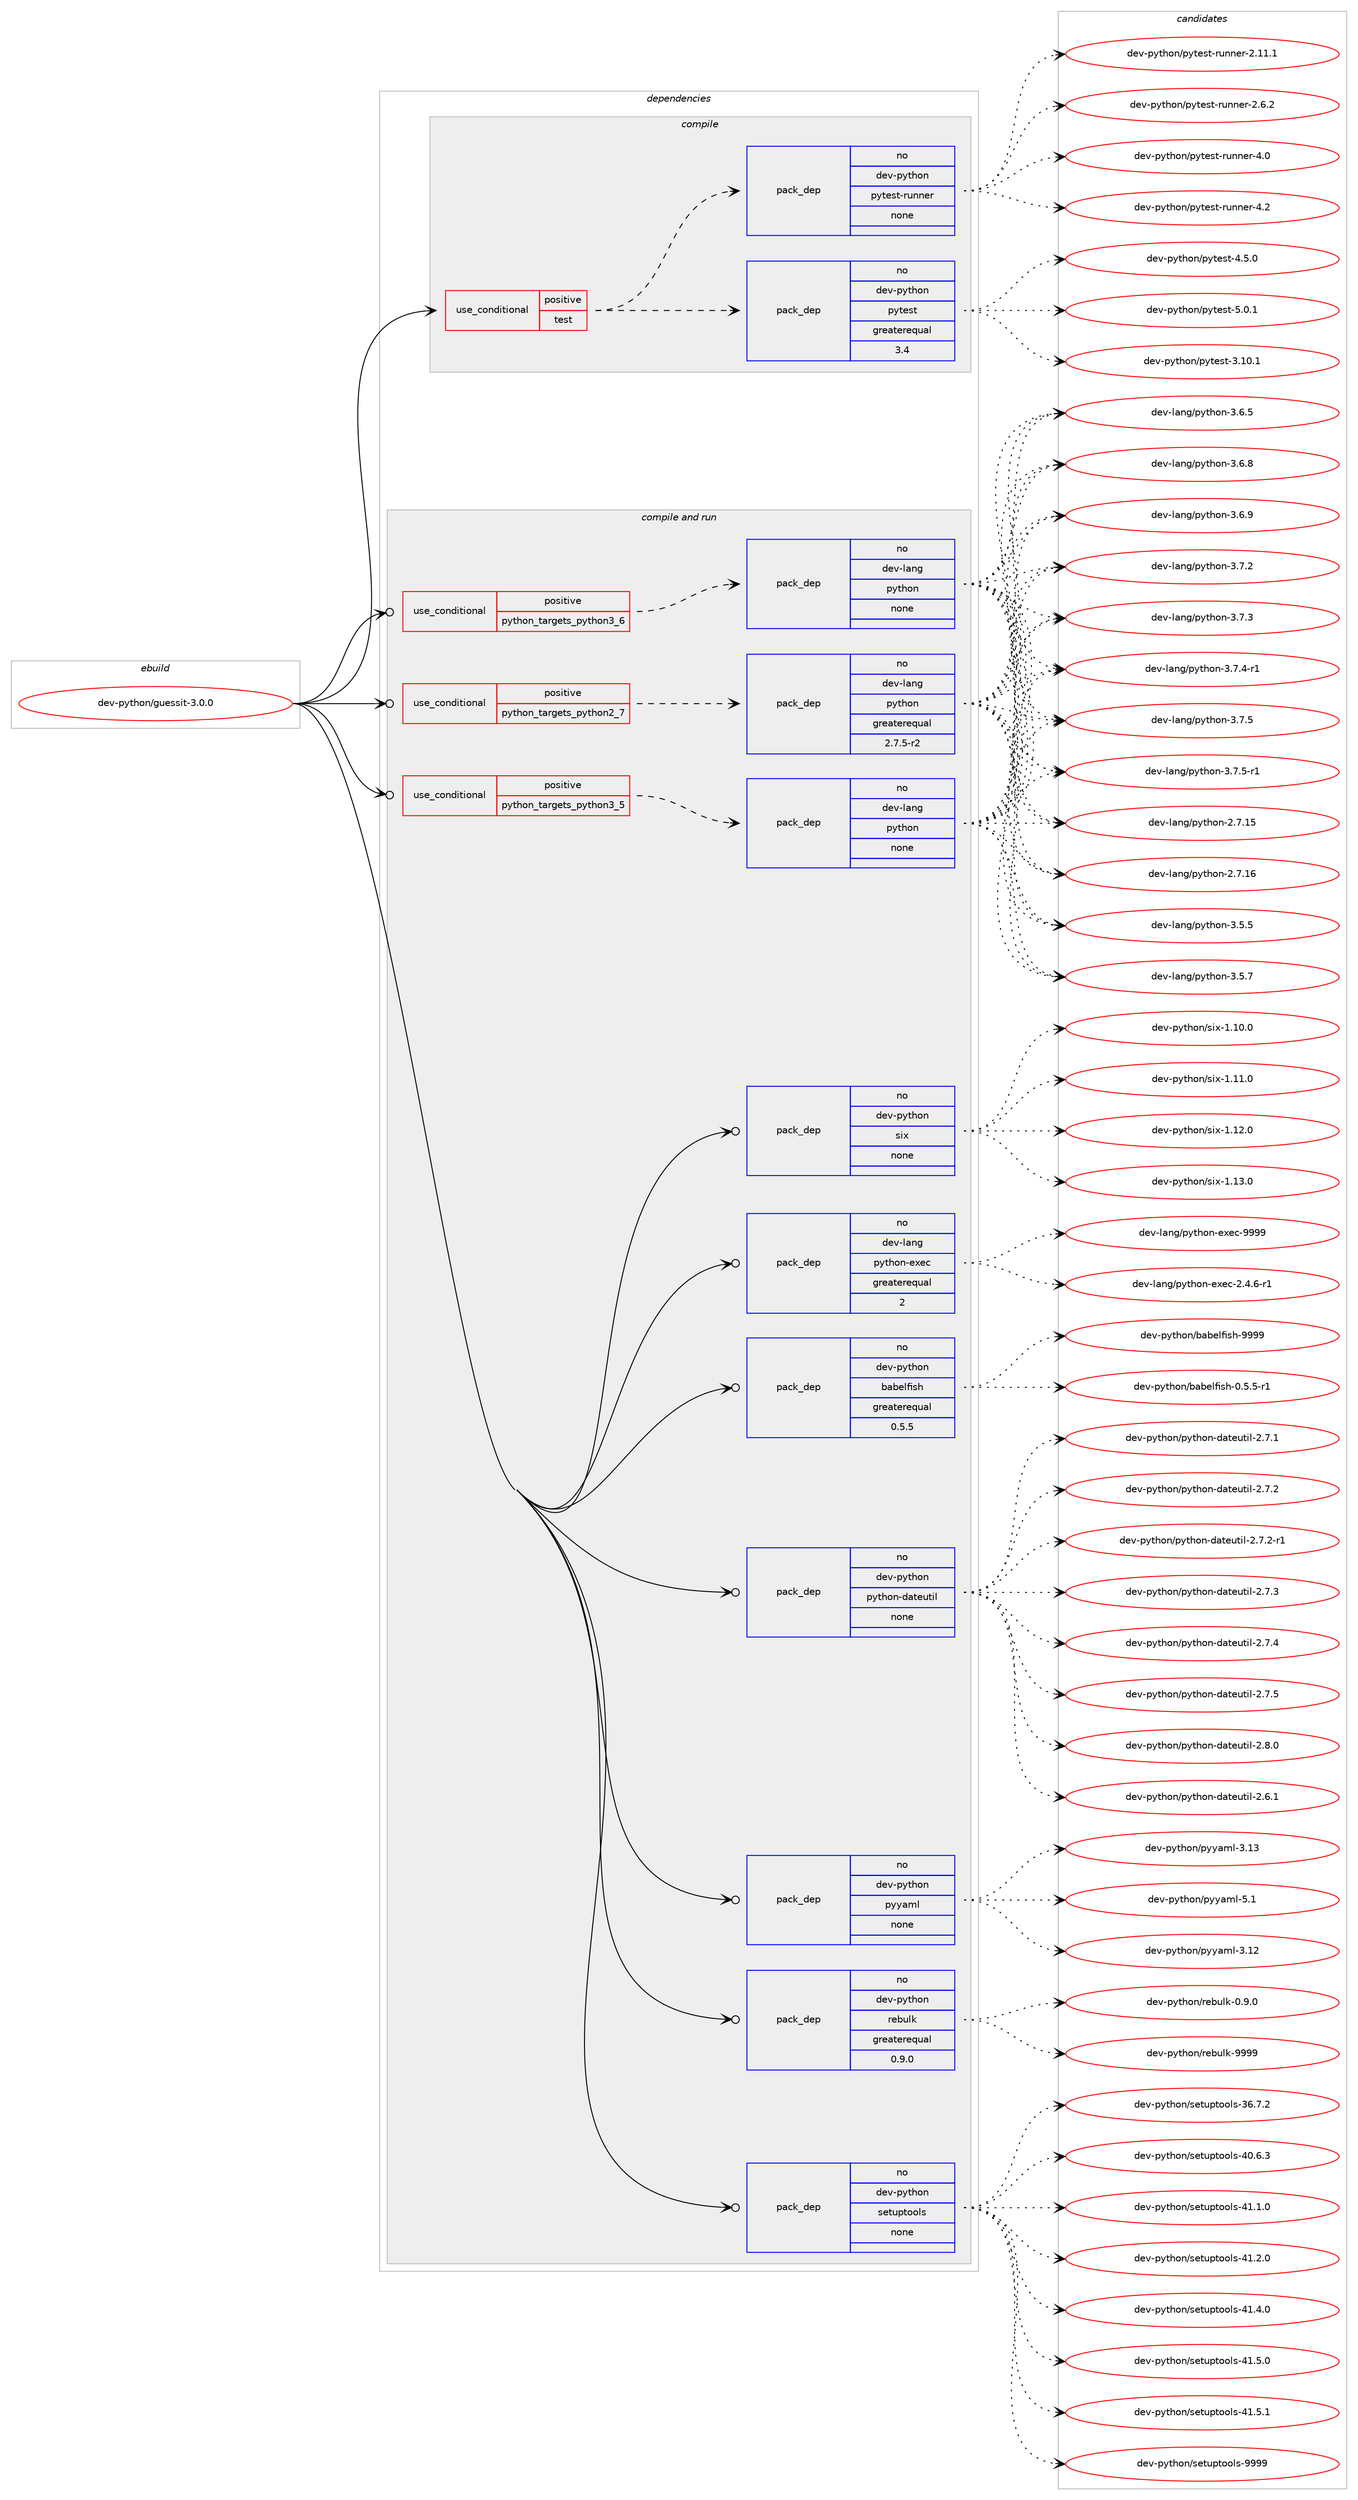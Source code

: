 digraph prolog {

# *************
# Graph options
# *************

newrank=true;
concentrate=true;
compound=true;
graph [rankdir=LR,fontname=Helvetica,fontsize=10,ranksep=1.5];#, ranksep=2.5, nodesep=0.2];
edge  [arrowhead=vee];
node  [fontname=Helvetica,fontsize=10];

# **********
# The ebuild
# **********

subgraph cluster_leftcol {
color=gray;
rank=same;
label=<<i>ebuild</i>>;
id [label="dev-python/guessit-3.0.0", color=red, width=4, href="../dev-python/guessit-3.0.0.svg"];
}

# ****************
# The dependencies
# ****************

subgraph cluster_midcol {
color=gray;
label=<<i>dependencies</i>>;
subgraph cluster_compile {
fillcolor="#eeeeee";
style=filled;
label=<<i>compile</i>>;
subgraph cond140349 {
dependency607950 [label=<<TABLE BORDER="0" CELLBORDER="1" CELLSPACING="0" CELLPADDING="4"><TR><TD ROWSPAN="3" CELLPADDING="10">use_conditional</TD></TR><TR><TD>positive</TD></TR><TR><TD>test</TD></TR></TABLE>>, shape=none, color=red];
subgraph pack455802 {
dependency607951 [label=<<TABLE BORDER="0" CELLBORDER="1" CELLSPACING="0" CELLPADDING="4" WIDTH="220"><TR><TD ROWSPAN="6" CELLPADDING="30">pack_dep</TD></TR><TR><TD WIDTH="110">no</TD></TR><TR><TD>dev-python</TD></TR><TR><TD>pytest</TD></TR><TR><TD>greaterequal</TD></TR><TR><TD>3.4</TD></TR></TABLE>>, shape=none, color=blue];
}
dependency607950:e -> dependency607951:w [weight=20,style="dashed",arrowhead="vee"];
subgraph pack455803 {
dependency607952 [label=<<TABLE BORDER="0" CELLBORDER="1" CELLSPACING="0" CELLPADDING="4" WIDTH="220"><TR><TD ROWSPAN="6" CELLPADDING="30">pack_dep</TD></TR><TR><TD WIDTH="110">no</TD></TR><TR><TD>dev-python</TD></TR><TR><TD>pytest-runner</TD></TR><TR><TD>none</TD></TR><TR><TD></TD></TR></TABLE>>, shape=none, color=blue];
}
dependency607950:e -> dependency607952:w [weight=20,style="dashed",arrowhead="vee"];
}
id:e -> dependency607950:w [weight=20,style="solid",arrowhead="vee"];
}
subgraph cluster_compileandrun {
fillcolor="#eeeeee";
style=filled;
label=<<i>compile and run</i>>;
subgraph cond140350 {
dependency607953 [label=<<TABLE BORDER="0" CELLBORDER="1" CELLSPACING="0" CELLPADDING="4"><TR><TD ROWSPAN="3" CELLPADDING="10">use_conditional</TD></TR><TR><TD>positive</TD></TR><TR><TD>python_targets_python2_7</TD></TR></TABLE>>, shape=none, color=red];
subgraph pack455804 {
dependency607954 [label=<<TABLE BORDER="0" CELLBORDER="1" CELLSPACING="0" CELLPADDING="4" WIDTH="220"><TR><TD ROWSPAN="6" CELLPADDING="30">pack_dep</TD></TR><TR><TD WIDTH="110">no</TD></TR><TR><TD>dev-lang</TD></TR><TR><TD>python</TD></TR><TR><TD>greaterequal</TD></TR><TR><TD>2.7.5-r2</TD></TR></TABLE>>, shape=none, color=blue];
}
dependency607953:e -> dependency607954:w [weight=20,style="dashed",arrowhead="vee"];
}
id:e -> dependency607953:w [weight=20,style="solid",arrowhead="odotvee"];
subgraph cond140351 {
dependency607955 [label=<<TABLE BORDER="0" CELLBORDER="1" CELLSPACING="0" CELLPADDING="4"><TR><TD ROWSPAN="3" CELLPADDING="10">use_conditional</TD></TR><TR><TD>positive</TD></TR><TR><TD>python_targets_python3_5</TD></TR></TABLE>>, shape=none, color=red];
subgraph pack455805 {
dependency607956 [label=<<TABLE BORDER="0" CELLBORDER="1" CELLSPACING="0" CELLPADDING="4" WIDTH="220"><TR><TD ROWSPAN="6" CELLPADDING="30">pack_dep</TD></TR><TR><TD WIDTH="110">no</TD></TR><TR><TD>dev-lang</TD></TR><TR><TD>python</TD></TR><TR><TD>none</TD></TR><TR><TD></TD></TR></TABLE>>, shape=none, color=blue];
}
dependency607955:e -> dependency607956:w [weight=20,style="dashed",arrowhead="vee"];
}
id:e -> dependency607955:w [weight=20,style="solid",arrowhead="odotvee"];
subgraph cond140352 {
dependency607957 [label=<<TABLE BORDER="0" CELLBORDER="1" CELLSPACING="0" CELLPADDING="4"><TR><TD ROWSPAN="3" CELLPADDING="10">use_conditional</TD></TR><TR><TD>positive</TD></TR><TR><TD>python_targets_python3_6</TD></TR></TABLE>>, shape=none, color=red];
subgraph pack455806 {
dependency607958 [label=<<TABLE BORDER="0" CELLBORDER="1" CELLSPACING="0" CELLPADDING="4" WIDTH="220"><TR><TD ROWSPAN="6" CELLPADDING="30">pack_dep</TD></TR><TR><TD WIDTH="110">no</TD></TR><TR><TD>dev-lang</TD></TR><TR><TD>python</TD></TR><TR><TD>none</TD></TR><TR><TD></TD></TR></TABLE>>, shape=none, color=blue];
}
dependency607957:e -> dependency607958:w [weight=20,style="dashed",arrowhead="vee"];
}
id:e -> dependency607957:w [weight=20,style="solid",arrowhead="odotvee"];
subgraph pack455807 {
dependency607959 [label=<<TABLE BORDER="0" CELLBORDER="1" CELLSPACING="0" CELLPADDING="4" WIDTH="220"><TR><TD ROWSPAN="6" CELLPADDING="30">pack_dep</TD></TR><TR><TD WIDTH="110">no</TD></TR><TR><TD>dev-lang</TD></TR><TR><TD>python-exec</TD></TR><TR><TD>greaterequal</TD></TR><TR><TD>2</TD></TR></TABLE>>, shape=none, color=blue];
}
id:e -> dependency607959:w [weight=20,style="solid",arrowhead="odotvee"];
subgraph pack455808 {
dependency607960 [label=<<TABLE BORDER="0" CELLBORDER="1" CELLSPACING="0" CELLPADDING="4" WIDTH="220"><TR><TD ROWSPAN="6" CELLPADDING="30">pack_dep</TD></TR><TR><TD WIDTH="110">no</TD></TR><TR><TD>dev-python</TD></TR><TR><TD>babelfish</TD></TR><TR><TD>greaterequal</TD></TR><TR><TD>0.5.5</TD></TR></TABLE>>, shape=none, color=blue];
}
id:e -> dependency607960:w [weight=20,style="solid",arrowhead="odotvee"];
subgraph pack455809 {
dependency607961 [label=<<TABLE BORDER="0" CELLBORDER="1" CELLSPACING="0" CELLPADDING="4" WIDTH="220"><TR><TD ROWSPAN="6" CELLPADDING="30">pack_dep</TD></TR><TR><TD WIDTH="110">no</TD></TR><TR><TD>dev-python</TD></TR><TR><TD>python-dateutil</TD></TR><TR><TD>none</TD></TR><TR><TD></TD></TR></TABLE>>, shape=none, color=blue];
}
id:e -> dependency607961:w [weight=20,style="solid",arrowhead="odotvee"];
subgraph pack455810 {
dependency607962 [label=<<TABLE BORDER="0" CELLBORDER="1" CELLSPACING="0" CELLPADDING="4" WIDTH="220"><TR><TD ROWSPAN="6" CELLPADDING="30">pack_dep</TD></TR><TR><TD WIDTH="110">no</TD></TR><TR><TD>dev-python</TD></TR><TR><TD>pyyaml</TD></TR><TR><TD>none</TD></TR><TR><TD></TD></TR></TABLE>>, shape=none, color=blue];
}
id:e -> dependency607962:w [weight=20,style="solid",arrowhead="odotvee"];
subgraph pack455811 {
dependency607963 [label=<<TABLE BORDER="0" CELLBORDER="1" CELLSPACING="0" CELLPADDING="4" WIDTH="220"><TR><TD ROWSPAN="6" CELLPADDING="30">pack_dep</TD></TR><TR><TD WIDTH="110">no</TD></TR><TR><TD>dev-python</TD></TR><TR><TD>rebulk</TD></TR><TR><TD>greaterequal</TD></TR><TR><TD>0.9.0</TD></TR></TABLE>>, shape=none, color=blue];
}
id:e -> dependency607963:w [weight=20,style="solid",arrowhead="odotvee"];
subgraph pack455812 {
dependency607964 [label=<<TABLE BORDER="0" CELLBORDER="1" CELLSPACING="0" CELLPADDING="4" WIDTH="220"><TR><TD ROWSPAN="6" CELLPADDING="30">pack_dep</TD></TR><TR><TD WIDTH="110">no</TD></TR><TR><TD>dev-python</TD></TR><TR><TD>setuptools</TD></TR><TR><TD>none</TD></TR><TR><TD></TD></TR></TABLE>>, shape=none, color=blue];
}
id:e -> dependency607964:w [weight=20,style="solid",arrowhead="odotvee"];
subgraph pack455813 {
dependency607965 [label=<<TABLE BORDER="0" CELLBORDER="1" CELLSPACING="0" CELLPADDING="4" WIDTH="220"><TR><TD ROWSPAN="6" CELLPADDING="30">pack_dep</TD></TR><TR><TD WIDTH="110">no</TD></TR><TR><TD>dev-python</TD></TR><TR><TD>six</TD></TR><TR><TD>none</TD></TR><TR><TD></TD></TR></TABLE>>, shape=none, color=blue];
}
id:e -> dependency607965:w [weight=20,style="solid",arrowhead="odotvee"];
}
subgraph cluster_run {
fillcolor="#eeeeee";
style=filled;
label=<<i>run</i>>;
}
}

# **************
# The candidates
# **************

subgraph cluster_choices {
rank=same;
color=gray;
label=<<i>candidates</i>>;

subgraph choice455802 {
color=black;
nodesep=1;
choice100101118451121211161041111104711212111610111511645514649484649 [label="dev-python/pytest-3.10.1", color=red, width=4,href="../dev-python/pytest-3.10.1.svg"];
choice1001011184511212111610411111047112121116101115116455246534648 [label="dev-python/pytest-4.5.0", color=red, width=4,href="../dev-python/pytest-4.5.0.svg"];
choice1001011184511212111610411111047112121116101115116455346484649 [label="dev-python/pytest-5.0.1", color=red, width=4,href="../dev-python/pytest-5.0.1.svg"];
dependency607951:e -> choice100101118451121211161041111104711212111610111511645514649484649:w [style=dotted,weight="100"];
dependency607951:e -> choice1001011184511212111610411111047112121116101115116455246534648:w [style=dotted,weight="100"];
dependency607951:e -> choice1001011184511212111610411111047112121116101115116455346484649:w [style=dotted,weight="100"];
}
subgraph choice455803 {
color=black;
nodesep=1;
choice10010111845112121116104111110471121211161011151164511411711011010111445504649494649 [label="dev-python/pytest-runner-2.11.1", color=red, width=4,href="../dev-python/pytest-runner-2.11.1.svg"];
choice100101118451121211161041111104711212111610111511645114117110110101114455046544650 [label="dev-python/pytest-runner-2.6.2", color=red, width=4,href="../dev-python/pytest-runner-2.6.2.svg"];
choice10010111845112121116104111110471121211161011151164511411711011010111445524648 [label="dev-python/pytest-runner-4.0", color=red, width=4,href="../dev-python/pytest-runner-4.0.svg"];
choice10010111845112121116104111110471121211161011151164511411711011010111445524650 [label="dev-python/pytest-runner-4.2", color=red, width=4,href="../dev-python/pytest-runner-4.2.svg"];
dependency607952:e -> choice10010111845112121116104111110471121211161011151164511411711011010111445504649494649:w [style=dotted,weight="100"];
dependency607952:e -> choice100101118451121211161041111104711212111610111511645114117110110101114455046544650:w [style=dotted,weight="100"];
dependency607952:e -> choice10010111845112121116104111110471121211161011151164511411711011010111445524648:w [style=dotted,weight="100"];
dependency607952:e -> choice10010111845112121116104111110471121211161011151164511411711011010111445524650:w [style=dotted,weight="100"];
}
subgraph choice455804 {
color=black;
nodesep=1;
choice10010111845108971101034711212111610411111045504655464953 [label="dev-lang/python-2.7.15", color=red, width=4,href="../dev-lang/python-2.7.15.svg"];
choice10010111845108971101034711212111610411111045504655464954 [label="dev-lang/python-2.7.16", color=red, width=4,href="../dev-lang/python-2.7.16.svg"];
choice100101118451089711010347112121116104111110455146534653 [label="dev-lang/python-3.5.5", color=red, width=4,href="../dev-lang/python-3.5.5.svg"];
choice100101118451089711010347112121116104111110455146534655 [label="dev-lang/python-3.5.7", color=red, width=4,href="../dev-lang/python-3.5.7.svg"];
choice100101118451089711010347112121116104111110455146544653 [label="dev-lang/python-3.6.5", color=red, width=4,href="../dev-lang/python-3.6.5.svg"];
choice100101118451089711010347112121116104111110455146544656 [label="dev-lang/python-3.6.8", color=red, width=4,href="../dev-lang/python-3.6.8.svg"];
choice100101118451089711010347112121116104111110455146544657 [label="dev-lang/python-3.6.9", color=red, width=4,href="../dev-lang/python-3.6.9.svg"];
choice100101118451089711010347112121116104111110455146554650 [label="dev-lang/python-3.7.2", color=red, width=4,href="../dev-lang/python-3.7.2.svg"];
choice100101118451089711010347112121116104111110455146554651 [label="dev-lang/python-3.7.3", color=red, width=4,href="../dev-lang/python-3.7.3.svg"];
choice1001011184510897110103471121211161041111104551465546524511449 [label="dev-lang/python-3.7.4-r1", color=red, width=4,href="../dev-lang/python-3.7.4-r1.svg"];
choice100101118451089711010347112121116104111110455146554653 [label="dev-lang/python-3.7.5", color=red, width=4,href="../dev-lang/python-3.7.5.svg"];
choice1001011184510897110103471121211161041111104551465546534511449 [label="dev-lang/python-3.7.5-r1", color=red, width=4,href="../dev-lang/python-3.7.5-r1.svg"];
dependency607954:e -> choice10010111845108971101034711212111610411111045504655464953:w [style=dotted,weight="100"];
dependency607954:e -> choice10010111845108971101034711212111610411111045504655464954:w [style=dotted,weight="100"];
dependency607954:e -> choice100101118451089711010347112121116104111110455146534653:w [style=dotted,weight="100"];
dependency607954:e -> choice100101118451089711010347112121116104111110455146534655:w [style=dotted,weight="100"];
dependency607954:e -> choice100101118451089711010347112121116104111110455146544653:w [style=dotted,weight="100"];
dependency607954:e -> choice100101118451089711010347112121116104111110455146544656:w [style=dotted,weight="100"];
dependency607954:e -> choice100101118451089711010347112121116104111110455146544657:w [style=dotted,weight="100"];
dependency607954:e -> choice100101118451089711010347112121116104111110455146554650:w [style=dotted,weight="100"];
dependency607954:e -> choice100101118451089711010347112121116104111110455146554651:w [style=dotted,weight="100"];
dependency607954:e -> choice1001011184510897110103471121211161041111104551465546524511449:w [style=dotted,weight="100"];
dependency607954:e -> choice100101118451089711010347112121116104111110455146554653:w [style=dotted,weight="100"];
dependency607954:e -> choice1001011184510897110103471121211161041111104551465546534511449:w [style=dotted,weight="100"];
}
subgraph choice455805 {
color=black;
nodesep=1;
choice10010111845108971101034711212111610411111045504655464953 [label="dev-lang/python-2.7.15", color=red, width=4,href="../dev-lang/python-2.7.15.svg"];
choice10010111845108971101034711212111610411111045504655464954 [label="dev-lang/python-2.7.16", color=red, width=4,href="../dev-lang/python-2.7.16.svg"];
choice100101118451089711010347112121116104111110455146534653 [label="dev-lang/python-3.5.5", color=red, width=4,href="../dev-lang/python-3.5.5.svg"];
choice100101118451089711010347112121116104111110455146534655 [label="dev-lang/python-3.5.7", color=red, width=4,href="../dev-lang/python-3.5.7.svg"];
choice100101118451089711010347112121116104111110455146544653 [label="dev-lang/python-3.6.5", color=red, width=4,href="../dev-lang/python-3.6.5.svg"];
choice100101118451089711010347112121116104111110455146544656 [label="dev-lang/python-3.6.8", color=red, width=4,href="../dev-lang/python-3.6.8.svg"];
choice100101118451089711010347112121116104111110455146544657 [label="dev-lang/python-3.6.9", color=red, width=4,href="../dev-lang/python-3.6.9.svg"];
choice100101118451089711010347112121116104111110455146554650 [label="dev-lang/python-3.7.2", color=red, width=4,href="../dev-lang/python-3.7.2.svg"];
choice100101118451089711010347112121116104111110455146554651 [label="dev-lang/python-3.7.3", color=red, width=4,href="../dev-lang/python-3.7.3.svg"];
choice1001011184510897110103471121211161041111104551465546524511449 [label="dev-lang/python-3.7.4-r1", color=red, width=4,href="../dev-lang/python-3.7.4-r1.svg"];
choice100101118451089711010347112121116104111110455146554653 [label="dev-lang/python-3.7.5", color=red, width=4,href="../dev-lang/python-3.7.5.svg"];
choice1001011184510897110103471121211161041111104551465546534511449 [label="dev-lang/python-3.7.5-r1", color=red, width=4,href="../dev-lang/python-3.7.5-r1.svg"];
dependency607956:e -> choice10010111845108971101034711212111610411111045504655464953:w [style=dotted,weight="100"];
dependency607956:e -> choice10010111845108971101034711212111610411111045504655464954:w [style=dotted,weight="100"];
dependency607956:e -> choice100101118451089711010347112121116104111110455146534653:w [style=dotted,weight="100"];
dependency607956:e -> choice100101118451089711010347112121116104111110455146534655:w [style=dotted,weight="100"];
dependency607956:e -> choice100101118451089711010347112121116104111110455146544653:w [style=dotted,weight="100"];
dependency607956:e -> choice100101118451089711010347112121116104111110455146544656:w [style=dotted,weight="100"];
dependency607956:e -> choice100101118451089711010347112121116104111110455146544657:w [style=dotted,weight="100"];
dependency607956:e -> choice100101118451089711010347112121116104111110455146554650:w [style=dotted,weight="100"];
dependency607956:e -> choice100101118451089711010347112121116104111110455146554651:w [style=dotted,weight="100"];
dependency607956:e -> choice1001011184510897110103471121211161041111104551465546524511449:w [style=dotted,weight="100"];
dependency607956:e -> choice100101118451089711010347112121116104111110455146554653:w [style=dotted,weight="100"];
dependency607956:e -> choice1001011184510897110103471121211161041111104551465546534511449:w [style=dotted,weight="100"];
}
subgraph choice455806 {
color=black;
nodesep=1;
choice10010111845108971101034711212111610411111045504655464953 [label="dev-lang/python-2.7.15", color=red, width=4,href="../dev-lang/python-2.7.15.svg"];
choice10010111845108971101034711212111610411111045504655464954 [label="dev-lang/python-2.7.16", color=red, width=4,href="../dev-lang/python-2.7.16.svg"];
choice100101118451089711010347112121116104111110455146534653 [label="dev-lang/python-3.5.5", color=red, width=4,href="../dev-lang/python-3.5.5.svg"];
choice100101118451089711010347112121116104111110455146534655 [label="dev-lang/python-3.5.7", color=red, width=4,href="../dev-lang/python-3.5.7.svg"];
choice100101118451089711010347112121116104111110455146544653 [label="dev-lang/python-3.6.5", color=red, width=4,href="../dev-lang/python-3.6.5.svg"];
choice100101118451089711010347112121116104111110455146544656 [label="dev-lang/python-3.6.8", color=red, width=4,href="../dev-lang/python-3.6.8.svg"];
choice100101118451089711010347112121116104111110455146544657 [label="dev-lang/python-3.6.9", color=red, width=4,href="../dev-lang/python-3.6.9.svg"];
choice100101118451089711010347112121116104111110455146554650 [label="dev-lang/python-3.7.2", color=red, width=4,href="../dev-lang/python-3.7.2.svg"];
choice100101118451089711010347112121116104111110455146554651 [label="dev-lang/python-3.7.3", color=red, width=4,href="../dev-lang/python-3.7.3.svg"];
choice1001011184510897110103471121211161041111104551465546524511449 [label="dev-lang/python-3.7.4-r1", color=red, width=4,href="../dev-lang/python-3.7.4-r1.svg"];
choice100101118451089711010347112121116104111110455146554653 [label="dev-lang/python-3.7.5", color=red, width=4,href="../dev-lang/python-3.7.5.svg"];
choice1001011184510897110103471121211161041111104551465546534511449 [label="dev-lang/python-3.7.5-r1", color=red, width=4,href="../dev-lang/python-3.7.5-r1.svg"];
dependency607958:e -> choice10010111845108971101034711212111610411111045504655464953:w [style=dotted,weight="100"];
dependency607958:e -> choice10010111845108971101034711212111610411111045504655464954:w [style=dotted,weight="100"];
dependency607958:e -> choice100101118451089711010347112121116104111110455146534653:w [style=dotted,weight="100"];
dependency607958:e -> choice100101118451089711010347112121116104111110455146534655:w [style=dotted,weight="100"];
dependency607958:e -> choice100101118451089711010347112121116104111110455146544653:w [style=dotted,weight="100"];
dependency607958:e -> choice100101118451089711010347112121116104111110455146544656:w [style=dotted,weight="100"];
dependency607958:e -> choice100101118451089711010347112121116104111110455146544657:w [style=dotted,weight="100"];
dependency607958:e -> choice100101118451089711010347112121116104111110455146554650:w [style=dotted,weight="100"];
dependency607958:e -> choice100101118451089711010347112121116104111110455146554651:w [style=dotted,weight="100"];
dependency607958:e -> choice1001011184510897110103471121211161041111104551465546524511449:w [style=dotted,weight="100"];
dependency607958:e -> choice100101118451089711010347112121116104111110455146554653:w [style=dotted,weight="100"];
dependency607958:e -> choice1001011184510897110103471121211161041111104551465546534511449:w [style=dotted,weight="100"];
}
subgraph choice455807 {
color=black;
nodesep=1;
choice10010111845108971101034711212111610411111045101120101994550465246544511449 [label="dev-lang/python-exec-2.4.6-r1", color=red, width=4,href="../dev-lang/python-exec-2.4.6-r1.svg"];
choice10010111845108971101034711212111610411111045101120101994557575757 [label="dev-lang/python-exec-9999", color=red, width=4,href="../dev-lang/python-exec-9999.svg"];
dependency607959:e -> choice10010111845108971101034711212111610411111045101120101994550465246544511449:w [style=dotted,weight="100"];
dependency607959:e -> choice10010111845108971101034711212111610411111045101120101994557575757:w [style=dotted,weight="100"];
}
subgraph choice455808 {
color=black;
nodesep=1;
choice10010111845112121116104111110479897981011081021051151044548465346534511449 [label="dev-python/babelfish-0.5.5-r1", color=red, width=4,href="../dev-python/babelfish-0.5.5-r1.svg"];
choice10010111845112121116104111110479897981011081021051151044557575757 [label="dev-python/babelfish-9999", color=red, width=4,href="../dev-python/babelfish-9999.svg"];
dependency607960:e -> choice10010111845112121116104111110479897981011081021051151044548465346534511449:w [style=dotted,weight="100"];
dependency607960:e -> choice10010111845112121116104111110479897981011081021051151044557575757:w [style=dotted,weight="100"];
}
subgraph choice455809 {
color=black;
nodesep=1;
choice10010111845112121116104111110471121211161041111104510097116101117116105108455046544649 [label="dev-python/python-dateutil-2.6.1", color=red, width=4,href="../dev-python/python-dateutil-2.6.1.svg"];
choice10010111845112121116104111110471121211161041111104510097116101117116105108455046554649 [label="dev-python/python-dateutil-2.7.1", color=red, width=4,href="../dev-python/python-dateutil-2.7.1.svg"];
choice10010111845112121116104111110471121211161041111104510097116101117116105108455046554650 [label="dev-python/python-dateutil-2.7.2", color=red, width=4,href="../dev-python/python-dateutil-2.7.2.svg"];
choice100101118451121211161041111104711212111610411111045100971161011171161051084550465546504511449 [label="dev-python/python-dateutil-2.7.2-r1", color=red, width=4,href="../dev-python/python-dateutil-2.7.2-r1.svg"];
choice10010111845112121116104111110471121211161041111104510097116101117116105108455046554651 [label="dev-python/python-dateutil-2.7.3", color=red, width=4,href="../dev-python/python-dateutil-2.7.3.svg"];
choice10010111845112121116104111110471121211161041111104510097116101117116105108455046554652 [label="dev-python/python-dateutil-2.7.4", color=red, width=4,href="../dev-python/python-dateutil-2.7.4.svg"];
choice10010111845112121116104111110471121211161041111104510097116101117116105108455046554653 [label="dev-python/python-dateutil-2.7.5", color=red, width=4,href="../dev-python/python-dateutil-2.7.5.svg"];
choice10010111845112121116104111110471121211161041111104510097116101117116105108455046564648 [label="dev-python/python-dateutil-2.8.0", color=red, width=4,href="../dev-python/python-dateutil-2.8.0.svg"];
dependency607961:e -> choice10010111845112121116104111110471121211161041111104510097116101117116105108455046544649:w [style=dotted,weight="100"];
dependency607961:e -> choice10010111845112121116104111110471121211161041111104510097116101117116105108455046554649:w [style=dotted,weight="100"];
dependency607961:e -> choice10010111845112121116104111110471121211161041111104510097116101117116105108455046554650:w [style=dotted,weight="100"];
dependency607961:e -> choice100101118451121211161041111104711212111610411111045100971161011171161051084550465546504511449:w [style=dotted,weight="100"];
dependency607961:e -> choice10010111845112121116104111110471121211161041111104510097116101117116105108455046554651:w [style=dotted,weight="100"];
dependency607961:e -> choice10010111845112121116104111110471121211161041111104510097116101117116105108455046554652:w [style=dotted,weight="100"];
dependency607961:e -> choice10010111845112121116104111110471121211161041111104510097116101117116105108455046554653:w [style=dotted,weight="100"];
dependency607961:e -> choice10010111845112121116104111110471121211161041111104510097116101117116105108455046564648:w [style=dotted,weight="100"];
}
subgraph choice455810 {
color=black;
nodesep=1;
choice1001011184511212111610411111047112121121971091084551464950 [label="dev-python/pyyaml-3.12", color=red, width=4,href="../dev-python/pyyaml-3.12.svg"];
choice1001011184511212111610411111047112121121971091084551464951 [label="dev-python/pyyaml-3.13", color=red, width=4,href="../dev-python/pyyaml-3.13.svg"];
choice10010111845112121116104111110471121211219710910845534649 [label="dev-python/pyyaml-5.1", color=red, width=4,href="../dev-python/pyyaml-5.1.svg"];
dependency607962:e -> choice1001011184511212111610411111047112121121971091084551464950:w [style=dotted,weight="100"];
dependency607962:e -> choice1001011184511212111610411111047112121121971091084551464951:w [style=dotted,weight="100"];
dependency607962:e -> choice10010111845112121116104111110471121211219710910845534649:w [style=dotted,weight="100"];
}
subgraph choice455811 {
color=black;
nodesep=1;
choice100101118451121211161041111104711410198117108107454846574648 [label="dev-python/rebulk-0.9.0", color=red, width=4,href="../dev-python/rebulk-0.9.0.svg"];
choice1001011184511212111610411111047114101981171081074557575757 [label="dev-python/rebulk-9999", color=red, width=4,href="../dev-python/rebulk-9999.svg"];
dependency607963:e -> choice100101118451121211161041111104711410198117108107454846574648:w [style=dotted,weight="100"];
dependency607963:e -> choice1001011184511212111610411111047114101981171081074557575757:w [style=dotted,weight="100"];
}
subgraph choice455812 {
color=black;
nodesep=1;
choice100101118451121211161041111104711510111611711211611111110811545515446554650 [label="dev-python/setuptools-36.7.2", color=red, width=4,href="../dev-python/setuptools-36.7.2.svg"];
choice100101118451121211161041111104711510111611711211611111110811545524846544651 [label="dev-python/setuptools-40.6.3", color=red, width=4,href="../dev-python/setuptools-40.6.3.svg"];
choice100101118451121211161041111104711510111611711211611111110811545524946494648 [label="dev-python/setuptools-41.1.0", color=red, width=4,href="../dev-python/setuptools-41.1.0.svg"];
choice100101118451121211161041111104711510111611711211611111110811545524946504648 [label="dev-python/setuptools-41.2.0", color=red, width=4,href="../dev-python/setuptools-41.2.0.svg"];
choice100101118451121211161041111104711510111611711211611111110811545524946524648 [label="dev-python/setuptools-41.4.0", color=red, width=4,href="../dev-python/setuptools-41.4.0.svg"];
choice100101118451121211161041111104711510111611711211611111110811545524946534648 [label="dev-python/setuptools-41.5.0", color=red, width=4,href="../dev-python/setuptools-41.5.0.svg"];
choice100101118451121211161041111104711510111611711211611111110811545524946534649 [label="dev-python/setuptools-41.5.1", color=red, width=4,href="../dev-python/setuptools-41.5.1.svg"];
choice10010111845112121116104111110471151011161171121161111111081154557575757 [label="dev-python/setuptools-9999", color=red, width=4,href="../dev-python/setuptools-9999.svg"];
dependency607964:e -> choice100101118451121211161041111104711510111611711211611111110811545515446554650:w [style=dotted,weight="100"];
dependency607964:e -> choice100101118451121211161041111104711510111611711211611111110811545524846544651:w [style=dotted,weight="100"];
dependency607964:e -> choice100101118451121211161041111104711510111611711211611111110811545524946494648:w [style=dotted,weight="100"];
dependency607964:e -> choice100101118451121211161041111104711510111611711211611111110811545524946504648:w [style=dotted,weight="100"];
dependency607964:e -> choice100101118451121211161041111104711510111611711211611111110811545524946524648:w [style=dotted,weight="100"];
dependency607964:e -> choice100101118451121211161041111104711510111611711211611111110811545524946534648:w [style=dotted,weight="100"];
dependency607964:e -> choice100101118451121211161041111104711510111611711211611111110811545524946534649:w [style=dotted,weight="100"];
dependency607964:e -> choice10010111845112121116104111110471151011161171121161111111081154557575757:w [style=dotted,weight="100"];
}
subgraph choice455813 {
color=black;
nodesep=1;
choice100101118451121211161041111104711510512045494649484648 [label="dev-python/six-1.10.0", color=red, width=4,href="../dev-python/six-1.10.0.svg"];
choice100101118451121211161041111104711510512045494649494648 [label="dev-python/six-1.11.0", color=red, width=4,href="../dev-python/six-1.11.0.svg"];
choice100101118451121211161041111104711510512045494649504648 [label="dev-python/six-1.12.0", color=red, width=4,href="../dev-python/six-1.12.0.svg"];
choice100101118451121211161041111104711510512045494649514648 [label="dev-python/six-1.13.0", color=red, width=4,href="../dev-python/six-1.13.0.svg"];
dependency607965:e -> choice100101118451121211161041111104711510512045494649484648:w [style=dotted,weight="100"];
dependency607965:e -> choice100101118451121211161041111104711510512045494649494648:w [style=dotted,weight="100"];
dependency607965:e -> choice100101118451121211161041111104711510512045494649504648:w [style=dotted,weight="100"];
dependency607965:e -> choice100101118451121211161041111104711510512045494649514648:w [style=dotted,weight="100"];
}
}

}
